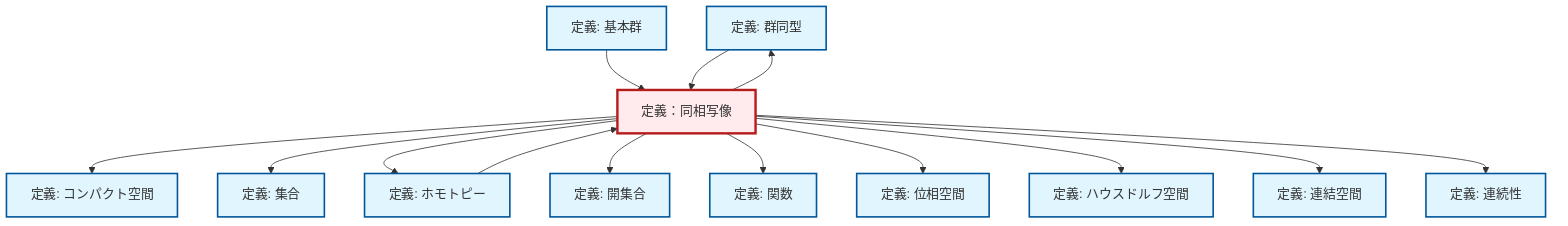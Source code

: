 graph TD
    classDef definition fill:#e1f5fe,stroke:#01579b,stroke-width:2px
    classDef theorem fill:#f3e5f5,stroke:#4a148c,stroke-width:2px
    classDef axiom fill:#fff3e0,stroke:#e65100,stroke-width:2px
    classDef example fill:#e8f5e9,stroke:#1b5e20,stroke-width:2px
    classDef current fill:#ffebee,stroke:#b71c1c,stroke-width:3px
    def-continuity["定義: 連続性"]:::definition
    def-hausdorff["定義: ハウスドルフ空間"]:::definition
    def-isomorphism["定義: 群同型"]:::definition
    def-compact["定義: コンパクト空間"]:::definition
    def-open-set["定義: 開集合"]:::definition
    def-homeomorphism["定義：同相写像"]:::definition
    def-homotopy["定義: ホモトピー"]:::definition
    def-set["定義: 集合"]:::definition
    def-topological-space["定義: 位相空間"]:::definition
    def-fundamental-group["定義: 基本群"]:::definition
    def-connected["定義: 連結空間"]:::definition
    def-function["定義: 関数"]:::definition
    def-homeomorphism --> def-isomorphism
    def-homeomorphism --> def-compact
    def-homotopy --> def-homeomorphism
    def-homeomorphism --> def-set
    def-homeomorphism --> def-homotopy
    def-homeomorphism --> def-open-set
    def-homeomorphism --> def-function
    def-homeomorphism --> def-topological-space
    def-fundamental-group --> def-homeomorphism
    def-homeomorphism --> def-hausdorff
    def-homeomorphism --> def-connected
    def-homeomorphism --> def-continuity
    def-isomorphism --> def-homeomorphism
    class def-homeomorphism current